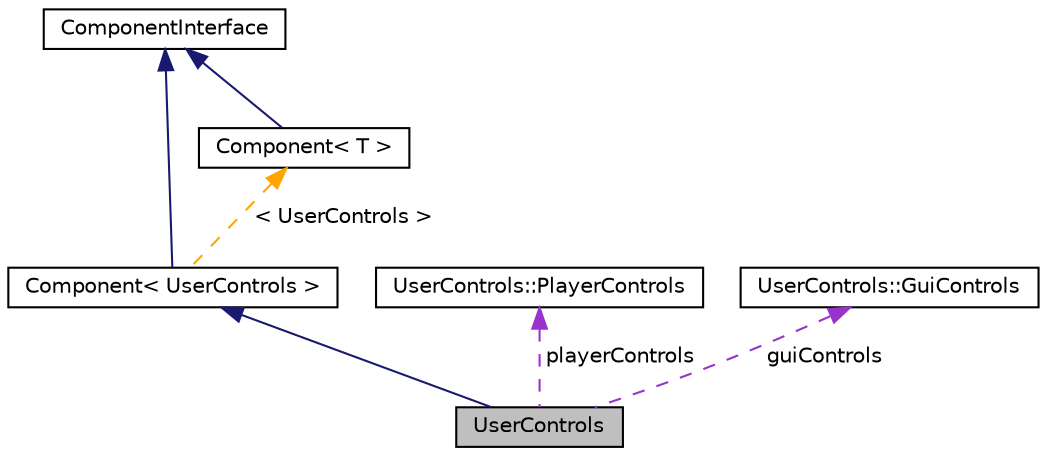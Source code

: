 digraph "UserControls"
{
 // INTERACTIVE_SVG=YES
 // LATEX_PDF_SIZE
  edge [fontname="Helvetica",fontsize="10",labelfontname="Helvetica",labelfontsize="10"];
  node [fontname="Helvetica",fontsize="10",shape=record];
  Node1 [label="UserControls",height=0.2,width=0.4,color="black", fillcolor="grey75", style="filled", fontcolor="black",tooltip=" "];
  Node2 -> Node1 [dir="back",color="midnightblue",fontsize="10",style="solid",fontname="Helvetica"];
  Node2 [label="Component\< UserControls \>",height=0.2,width=0.4,color="black", fillcolor="white", style="filled",URL="$d2/d00/class_component.html",tooltip=" "];
  Node3 -> Node2 [dir="back",color="midnightblue",fontsize="10",style="solid",fontname="Helvetica"];
  Node3 [label="ComponentInterface",height=0.2,width=0.4,color="black", fillcolor="white", style="filled",URL="$d5/d79/class_component_interface.html",tooltip=" "];
  Node4 -> Node2 [dir="back",color="orange",fontsize="10",style="dashed",label=" \< UserControls \>" ,fontname="Helvetica"];
  Node4 [label="Component\< T \>",height=0.2,width=0.4,color="black", fillcolor="white", style="filled",URL="$d2/d00/class_component.html",tooltip=" "];
  Node3 -> Node4 [dir="back",color="midnightblue",fontsize="10",style="solid",fontname="Helvetica"];
  Node5 -> Node1 [dir="back",color="darkorchid3",fontsize="10",style="dashed",label=" playerControls" ,fontname="Helvetica"];
  Node5 [label="UserControls::PlayerControls",height=0.2,width=0.4,color="black", fillcolor="white", style="filled",URL="$d7/d9f/struct_user_controls_1_1_player_controls.html",tooltip=" "];
  Node6 -> Node1 [dir="back",color="darkorchid3",fontsize="10",style="dashed",label=" guiControls" ,fontname="Helvetica"];
  Node6 [label="UserControls::GuiControls",height=0.2,width=0.4,color="black", fillcolor="white", style="filled",URL="$d9/d06/struct_user_controls_1_1_gui_controls.html",tooltip=" "];
}
